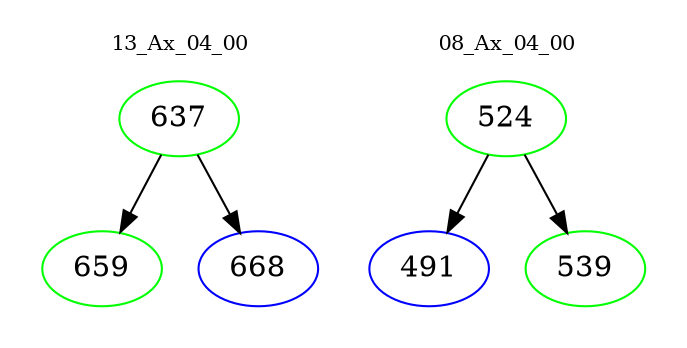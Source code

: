 digraph{
subgraph cluster_0 {
color = white
label = "13_Ax_04_00";
fontsize=10;
T0_637 [label="637", color="green"]
T0_637 -> T0_659 [color="black"]
T0_659 [label="659", color="green"]
T0_637 -> T0_668 [color="black"]
T0_668 [label="668", color="blue"]
}
subgraph cluster_1 {
color = white
label = "08_Ax_04_00";
fontsize=10;
T1_524 [label="524", color="green"]
T1_524 -> T1_491 [color="black"]
T1_491 [label="491", color="blue"]
T1_524 -> T1_539 [color="black"]
T1_539 [label="539", color="green"]
}
}

